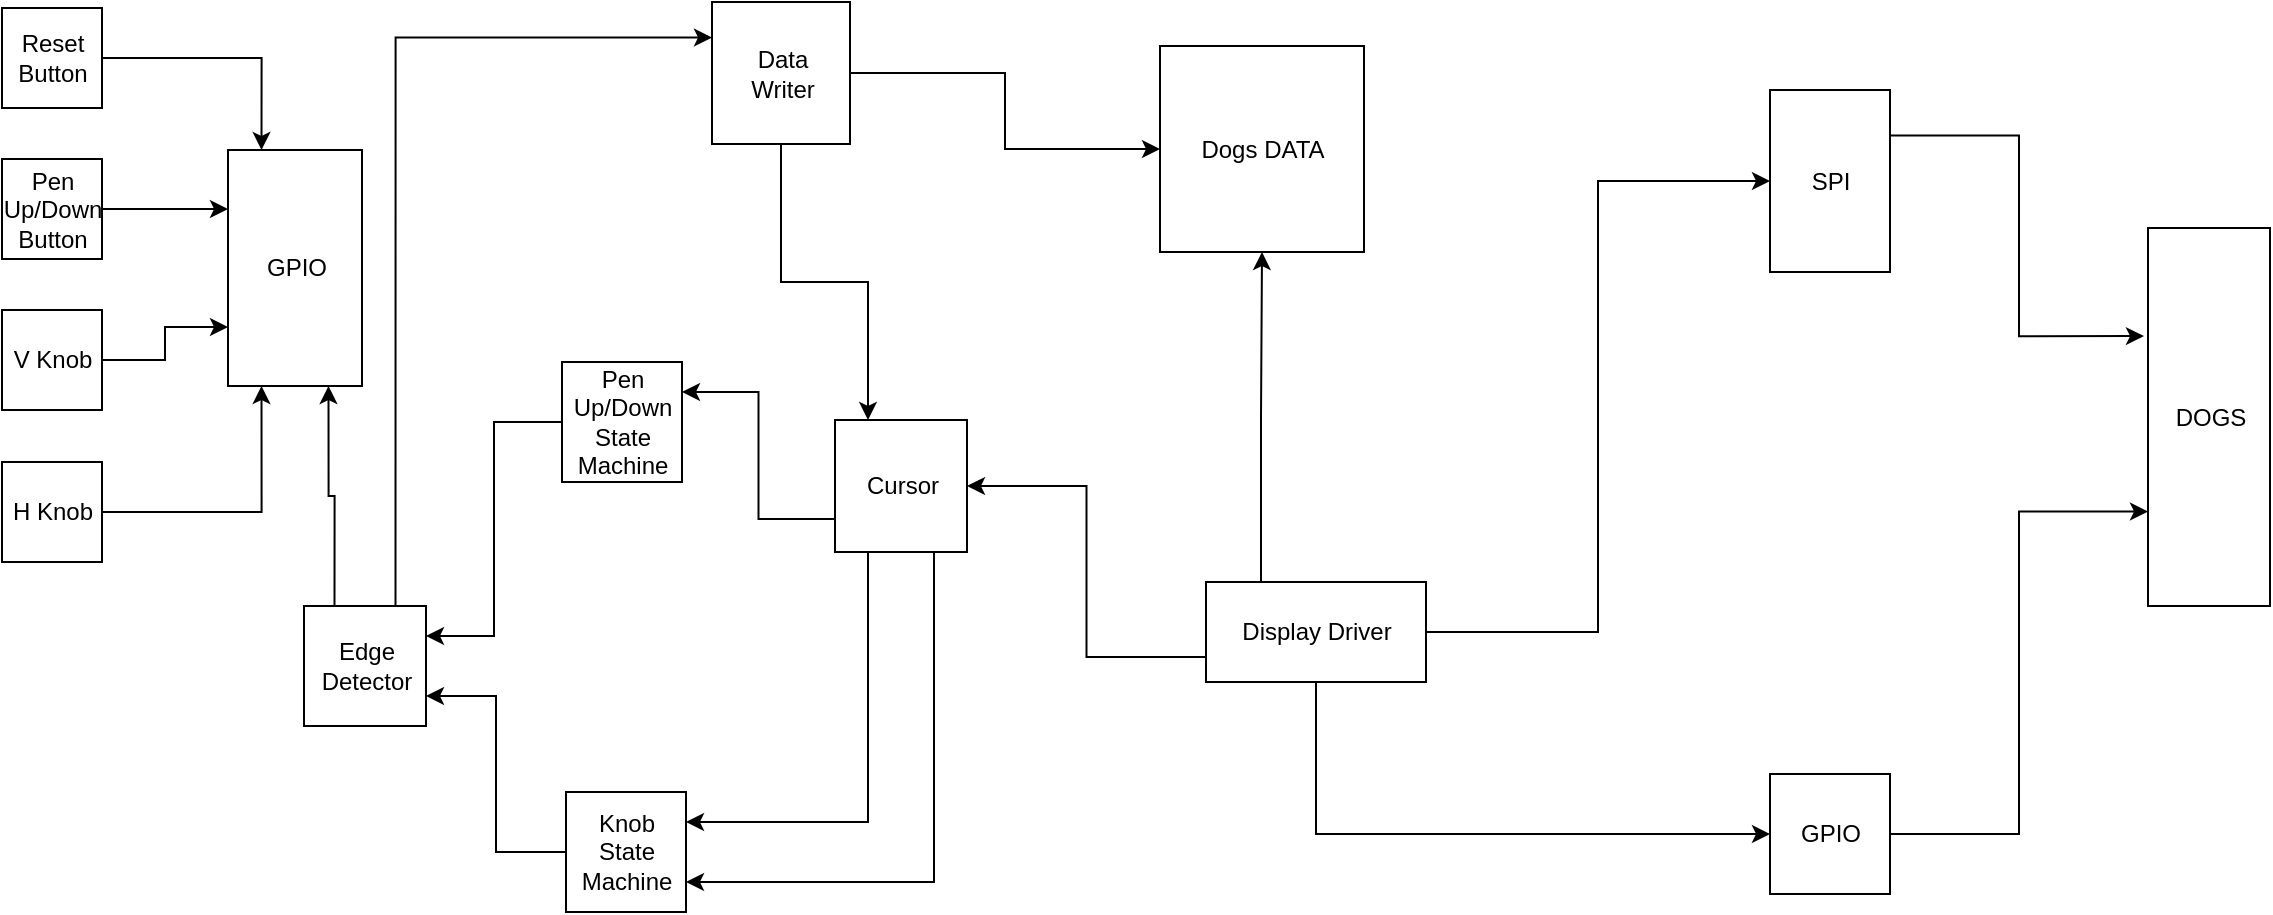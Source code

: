 <mxfile version="14.4.3" type="device"><diagram id="er-7k91tUaTL-eN8dxmo" name="Page-1"><mxGraphModel dx="1673" dy="967" grid="0" gridSize="5" guides="1" tooltips="1" connect="1" arrows="1" fold="1" page="1" pageScale="1" pageWidth="1000000" pageHeight="1000000" math="0" shadow="0"><root><mxCell id="0"/><mxCell id="1" parent="0"/><mxCell id="Ij76sY1rtYLB-XwyEw9F-47" style="edgeStyle=orthogonalEdgeStyle;rounded=0;orthogonalLoop=1;jettySize=auto;html=1;entryX=0;entryY=0.75;entryDx=0;entryDy=0;" edge="1" parent="1" source="Ij76sY1rtYLB-XwyEw9F-1" target="Ij76sY1rtYLB-XwyEw9F-6"><mxGeometry relative="1" as="geometry"/></mxCell><mxCell id="Ij76sY1rtYLB-XwyEw9F-1" value="V Knob" style="html=1;" vertex="1" parent="1"><mxGeometry x="20" y="202" width="50" height="50" as="geometry"/></mxCell><mxCell id="Ij76sY1rtYLB-XwyEw9F-10" style="edgeStyle=orthogonalEdgeStyle;rounded=0;orthogonalLoop=1;jettySize=auto;html=1;exitX=1;exitY=0.5;exitDx=0;exitDy=0;entryX=0.25;entryY=1;entryDx=0;entryDy=0;" edge="1" parent="1" source="Ij76sY1rtYLB-XwyEw9F-2" target="Ij76sY1rtYLB-XwyEw9F-6"><mxGeometry relative="1" as="geometry"/></mxCell><mxCell id="Ij76sY1rtYLB-XwyEw9F-2" value="H Knob" style="html=1;" vertex="1" parent="1"><mxGeometry x="20" y="278" width="50" height="50" as="geometry"/></mxCell><mxCell id="Ij76sY1rtYLB-XwyEw9F-46" style="edgeStyle=orthogonalEdgeStyle;rounded=0;orthogonalLoop=1;jettySize=auto;html=1;entryX=0;entryY=0.25;entryDx=0;entryDy=0;" edge="1" parent="1" source="Ij76sY1rtYLB-XwyEw9F-3" target="Ij76sY1rtYLB-XwyEw9F-6"><mxGeometry relative="1" as="geometry"/></mxCell><mxCell id="Ij76sY1rtYLB-XwyEw9F-3" value="Pen&lt;br&gt;Up/Down&lt;br&gt;Button" style="html=1;" vertex="1" parent="1"><mxGeometry x="20" y="126.5" width="50" height="50" as="geometry"/></mxCell><mxCell id="Ij76sY1rtYLB-XwyEw9F-48" style="edgeStyle=orthogonalEdgeStyle;rounded=0;orthogonalLoop=1;jettySize=auto;html=1;entryX=0.25;entryY=0;entryDx=0;entryDy=0;" edge="1" parent="1" source="Ij76sY1rtYLB-XwyEw9F-4" target="Ij76sY1rtYLB-XwyEw9F-6"><mxGeometry relative="1" as="geometry"/></mxCell><mxCell id="Ij76sY1rtYLB-XwyEw9F-4" value="Reset&lt;br&gt;Button" style="html=1;" vertex="1" parent="1"><mxGeometry x="20" y="51" width="50" height="50" as="geometry"/></mxCell><mxCell id="Ij76sY1rtYLB-XwyEw9F-5" value="DOGS" style="html=1;" vertex="1" parent="1"><mxGeometry x="1093" y="161" width="61" height="189" as="geometry"/></mxCell><mxCell id="Ij76sY1rtYLB-XwyEw9F-6" value="GPIO" style="html=1;" vertex="1" parent="1"><mxGeometry x="133" y="122" width="67" height="118" as="geometry"/></mxCell><mxCell id="Ij76sY1rtYLB-XwyEw9F-68" style="edgeStyle=orthogonalEdgeStyle;rounded=0;orthogonalLoop=1;jettySize=auto;html=1;exitX=0;exitY=0.5;exitDx=0;exitDy=0;entryX=1;entryY=0.75;entryDx=0;entryDy=0;" edge="1" parent="1" source="Ij76sY1rtYLB-XwyEw9F-21" target="Ij76sY1rtYLB-XwyEw9F-17"><mxGeometry relative="1" as="geometry"/></mxCell><mxCell id="Ij76sY1rtYLB-XwyEw9F-77" style="edgeStyle=orthogonalEdgeStyle;rounded=0;orthogonalLoop=1;jettySize=auto;html=1;exitX=0.25;exitY=0;exitDx=0;exitDy=0;entryX=0.75;entryY=1;entryDx=0;entryDy=0;" edge="1" parent="1" source="Ij76sY1rtYLB-XwyEw9F-17" target="Ij76sY1rtYLB-XwyEw9F-6"><mxGeometry relative="1" as="geometry"/></mxCell><mxCell id="Ij76sY1rtYLB-XwyEw9F-83" style="edgeStyle=orthogonalEdgeStyle;rounded=0;orthogonalLoop=1;jettySize=auto;html=1;exitX=0.75;exitY=0;exitDx=0;exitDy=0;entryX=0;entryY=0.25;entryDx=0;entryDy=0;" edge="1" parent="1" source="Ij76sY1rtYLB-XwyEw9F-17" target="Ij76sY1rtYLB-XwyEw9F-79"><mxGeometry relative="1" as="geometry"/></mxCell><mxCell id="Ij76sY1rtYLB-XwyEw9F-17" value="Edge&lt;br&gt;Detector" style="html=1;" vertex="1" parent="1"><mxGeometry x="171" y="350" width="61" height="60" as="geometry"/></mxCell><mxCell id="Ij76sY1rtYLB-XwyEw9F-78" style="edgeStyle=orthogonalEdgeStyle;rounded=0;orthogonalLoop=1;jettySize=auto;html=1;exitX=0;exitY=0.5;exitDx=0;exitDy=0;entryX=1;entryY=0.25;entryDx=0;entryDy=0;" edge="1" parent="1" source="Ij76sY1rtYLB-XwyEw9F-24" target="Ij76sY1rtYLB-XwyEw9F-17"><mxGeometry relative="1" as="geometry"/></mxCell><mxCell id="Ij76sY1rtYLB-XwyEw9F-21" value="Knob&lt;br&gt;State&lt;br&gt;Machine" style="html=1;" vertex="1" parent="1"><mxGeometry x="302" y="443" width="60" height="60" as="geometry"/></mxCell><mxCell id="Ij76sY1rtYLB-XwyEw9F-24" value="Pen&lt;br&gt;Up/Down&lt;br&gt;State&lt;br&gt;Machine" style="html=1;" vertex="1" parent="1"><mxGeometry x="300" y="228" width="60" height="60" as="geometry"/></mxCell><mxCell id="Ij76sY1rtYLB-XwyEw9F-54" style="edgeStyle=orthogonalEdgeStyle;rounded=0;orthogonalLoop=1;jettySize=auto;html=1;exitX=1;exitY=0.25;exitDx=0;exitDy=0;entryX=-0.033;entryY=0.286;entryDx=0;entryDy=0;entryPerimeter=0;" edge="1" parent="1" source="Ij76sY1rtYLB-XwyEw9F-31" target="Ij76sY1rtYLB-XwyEw9F-5"><mxGeometry relative="1" as="geometry"/></mxCell><mxCell id="Ij76sY1rtYLB-XwyEw9F-31" value="SPI" style="html=1;" vertex="1" parent="1"><mxGeometry x="904" y="92" width="60" height="91" as="geometry"/></mxCell><mxCell id="Ij76sY1rtYLB-XwyEw9F-45" style="edgeStyle=orthogonalEdgeStyle;rounded=0;orthogonalLoop=1;jettySize=auto;html=1;exitX=0.25;exitY=0;exitDx=0;exitDy=0;entryX=0.5;entryY=1;entryDx=0;entryDy=0;" edge="1" parent="1" source="Ij76sY1rtYLB-XwyEw9F-33" target="Ij76sY1rtYLB-XwyEw9F-44"><mxGeometry relative="1" as="geometry"/></mxCell><mxCell id="Ij76sY1rtYLB-XwyEw9F-58" style="edgeStyle=orthogonalEdgeStyle;rounded=0;orthogonalLoop=1;jettySize=auto;html=1;exitX=1;exitY=0.5;exitDx=0;exitDy=0;entryX=0;entryY=0.5;entryDx=0;entryDy=0;" edge="1" parent="1" source="Ij76sY1rtYLB-XwyEw9F-33" target="Ij76sY1rtYLB-XwyEw9F-31"><mxGeometry relative="1" as="geometry"/></mxCell><mxCell id="Ij76sY1rtYLB-XwyEw9F-85" style="edgeStyle=orthogonalEdgeStyle;rounded=0;orthogonalLoop=1;jettySize=auto;html=1;exitX=0;exitY=0.75;exitDx=0;exitDy=0;entryX=1;entryY=0.5;entryDx=0;entryDy=0;" edge="1" parent="1" source="Ij76sY1rtYLB-XwyEw9F-33" target="Ij76sY1rtYLB-XwyEw9F-59"><mxGeometry relative="1" as="geometry"/></mxCell><mxCell id="Ij76sY1rtYLB-XwyEw9F-86" style="edgeStyle=orthogonalEdgeStyle;rounded=0;orthogonalLoop=1;jettySize=auto;html=1;entryX=0;entryY=0.5;entryDx=0;entryDy=0;exitX=0.5;exitY=1;exitDx=0;exitDy=0;" edge="1" parent="1" source="Ij76sY1rtYLB-XwyEw9F-33" target="Ij76sY1rtYLB-XwyEw9F-38"><mxGeometry relative="1" as="geometry"><mxPoint x="731" y="364" as="sourcePoint"/></mxGeometry></mxCell><mxCell id="Ij76sY1rtYLB-XwyEw9F-33" value="Display Driver" style="html=1;" vertex="1" parent="1"><mxGeometry x="622" y="338" width="110" height="50" as="geometry"/></mxCell><mxCell id="Ij76sY1rtYLB-XwyEw9F-37" style="edgeStyle=orthogonalEdgeStyle;rounded=0;orthogonalLoop=1;jettySize=auto;html=1;exitX=0.5;exitY=1;exitDx=0;exitDy=0;" edge="1" parent="1" source="Ij76sY1rtYLB-XwyEw9F-31" target="Ij76sY1rtYLB-XwyEw9F-31"><mxGeometry relative="1" as="geometry"/></mxCell><mxCell id="Ij76sY1rtYLB-XwyEw9F-56" style="edgeStyle=orthogonalEdgeStyle;rounded=0;orthogonalLoop=1;jettySize=auto;html=1;entryX=0;entryY=0.75;entryDx=0;entryDy=0;" edge="1" parent="1" source="Ij76sY1rtYLB-XwyEw9F-38" target="Ij76sY1rtYLB-XwyEw9F-5"><mxGeometry relative="1" as="geometry"/></mxCell><mxCell id="Ij76sY1rtYLB-XwyEw9F-38" value="GPIO" style="html=1;" vertex="1" parent="1"><mxGeometry x="904" y="434" width="60" height="60" as="geometry"/></mxCell><mxCell id="Ij76sY1rtYLB-XwyEw9F-44" value="Dogs DATA" style="html=1;" vertex="1" parent="1"><mxGeometry x="599" y="70" width="102" height="103" as="geometry"/></mxCell><mxCell id="Ij76sY1rtYLB-XwyEw9F-69" style="edgeStyle=orthogonalEdgeStyle;rounded=0;orthogonalLoop=1;jettySize=auto;html=1;entryX=1;entryY=0.75;entryDx=0;entryDy=0;exitX=0.75;exitY=1;exitDx=0;exitDy=0;" edge="1" parent="1" source="Ij76sY1rtYLB-XwyEw9F-59" target="Ij76sY1rtYLB-XwyEw9F-21"><mxGeometry relative="1" as="geometry"/></mxCell><mxCell id="Ij76sY1rtYLB-XwyEw9F-70" style="edgeStyle=orthogonalEdgeStyle;rounded=0;orthogonalLoop=1;jettySize=auto;html=1;exitX=0.25;exitY=1;exitDx=0;exitDy=0;entryX=1;entryY=0.25;entryDx=0;entryDy=0;" edge="1" parent="1" source="Ij76sY1rtYLB-XwyEw9F-59" target="Ij76sY1rtYLB-XwyEw9F-21"><mxGeometry relative="1" as="geometry"/></mxCell><mxCell id="Ij76sY1rtYLB-XwyEw9F-72" style="edgeStyle=orthogonalEdgeStyle;rounded=0;orthogonalLoop=1;jettySize=auto;html=1;exitX=0;exitY=0.75;exitDx=0;exitDy=0;entryX=1;entryY=0.25;entryDx=0;entryDy=0;" edge="1" parent="1" source="Ij76sY1rtYLB-XwyEw9F-59" target="Ij76sY1rtYLB-XwyEw9F-24"><mxGeometry relative="1" as="geometry"/></mxCell><mxCell id="Ij76sY1rtYLB-XwyEw9F-84" style="edgeStyle=orthogonalEdgeStyle;rounded=0;orthogonalLoop=1;jettySize=auto;html=1;exitX=0.5;exitY=1;exitDx=0;exitDy=0;entryX=0.25;entryY=0;entryDx=0;entryDy=0;" edge="1" parent="1" source="Ij76sY1rtYLB-XwyEw9F-79" target="Ij76sY1rtYLB-XwyEw9F-59"><mxGeometry relative="1" as="geometry"/></mxCell><mxCell id="Ij76sY1rtYLB-XwyEw9F-59" value="Cursor" style="html=1;" vertex="1" parent="1"><mxGeometry x="436.5" y="257" width="66" height="66" as="geometry"/></mxCell><mxCell id="Ij76sY1rtYLB-XwyEw9F-80" style="edgeStyle=orthogonalEdgeStyle;rounded=0;orthogonalLoop=1;jettySize=auto;html=1;entryX=0;entryY=0.5;entryDx=0;entryDy=0;" edge="1" parent="1" source="Ij76sY1rtYLB-XwyEw9F-79" target="Ij76sY1rtYLB-XwyEw9F-44"><mxGeometry relative="1" as="geometry"/></mxCell><mxCell id="Ij76sY1rtYLB-XwyEw9F-79" value="Data&lt;br&gt;Writer" style="html=1;" vertex="1" parent="1"><mxGeometry x="375" y="48" width="69" height="71" as="geometry"/></mxCell></root></mxGraphModel></diagram></mxfile>